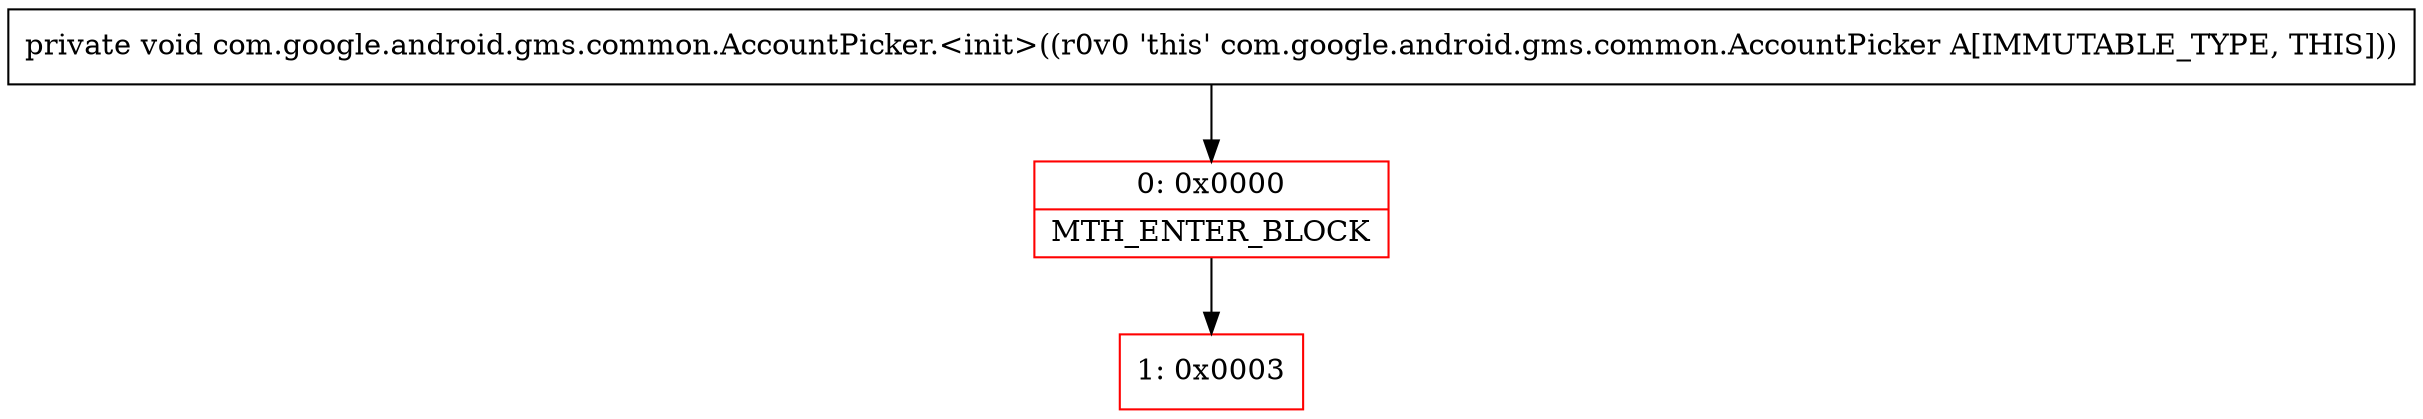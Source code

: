 digraph "CFG forcom.google.android.gms.common.AccountPicker.\<init\>()V" {
subgraph cluster_Region_326809496 {
label = "R(0)";
node [shape=record,color=blue];
}
Node_0 [shape=record,color=red,label="{0\:\ 0x0000|MTH_ENTER_BLOCK\l}"];
Node_1 [shape=record,color=red,label="{1\:\ 0x0003}"];
MethodNode[shape=record,label="{private void com.google.android.gms.common.AccountPicker.\<init\>((r0v0 'this' com.google.android.gms.common.AccountPicker A[IMMUTABLE_TYPE, THIS])) }"];
MethodNode -> Node_0;
Node_0 -> Node_1;
}

